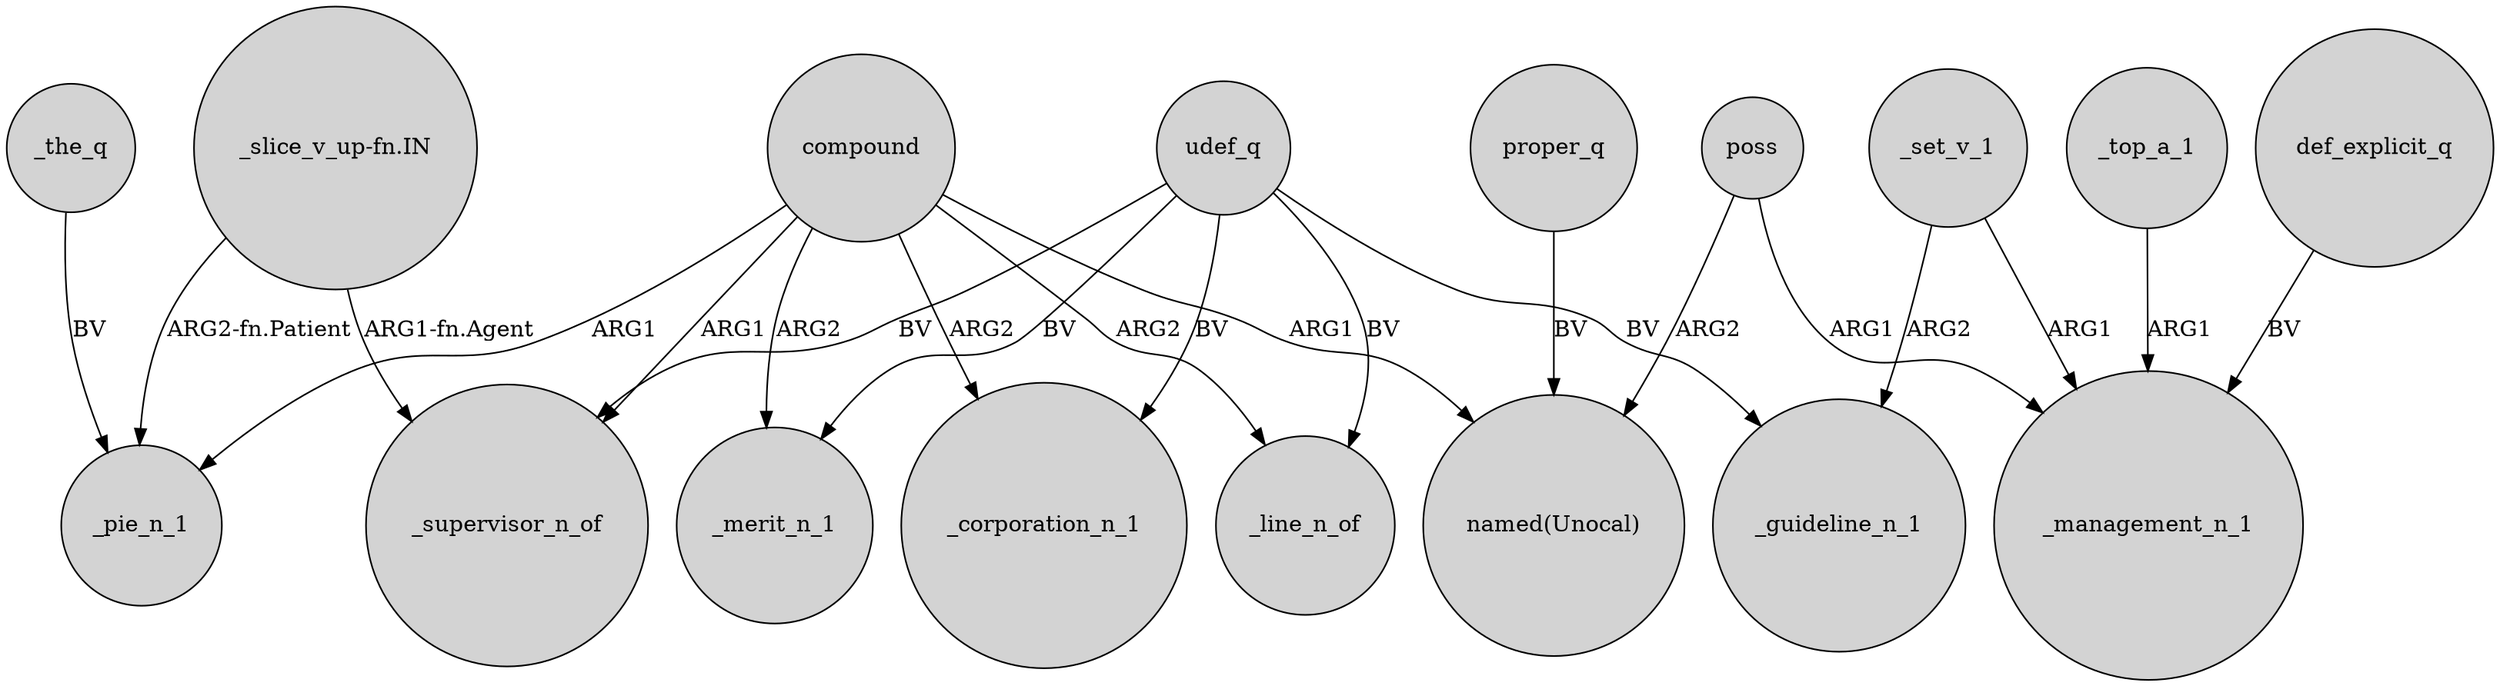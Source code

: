 digraph {
	node [shape=circle style=filled]
	compound -> _line_n_of [label=ARG2]
	"_slice_v_up-fn.IN" -> _pie_n_1 [label="ARG2-fn.Patient"]
	poss -> "named(Unocal)" [label=ARG2]
	_the_q -> _pie_n_1 [label=BV]
	"_slice_v_up-fn.IN" -> _supervisor_n_of [label="ARG1-fn.Agent"]
	compound -> _supervisor_n_of [label=ARG1]
	udef_q -> _guideline_n_1 [label=BV]
	compound -> _corporation_n_1 [label=ARG2]
	_set_v_1 -> _guideline_n_1 [label=ARG2]
	_top_a_1 -> _management_n_1 [label=ARG1]
	udef_q -> _supervisor_n_of [label=BV]
	compound -> _pie_n_1 [label=ARG1]
	compound -> _merit_n_1 [label=ARG2]
	proper_q -> "named(Unocal)" [label=BV]
	compound -> "named(Unocal)" [label=ARG1]
	udef_q -> _merit_n_1 [label=BV]
	udef_q -> _corporation_n_1 [label=BV]
	poss -> _management_n_1 [label=ARG1]
	def_explicit_q -> _management_n_1 [label=BV]
	udef_q -> _line_n_of [label=BV]
	_set_v_1 -> _management_n_1 [label=ARG1]
}
